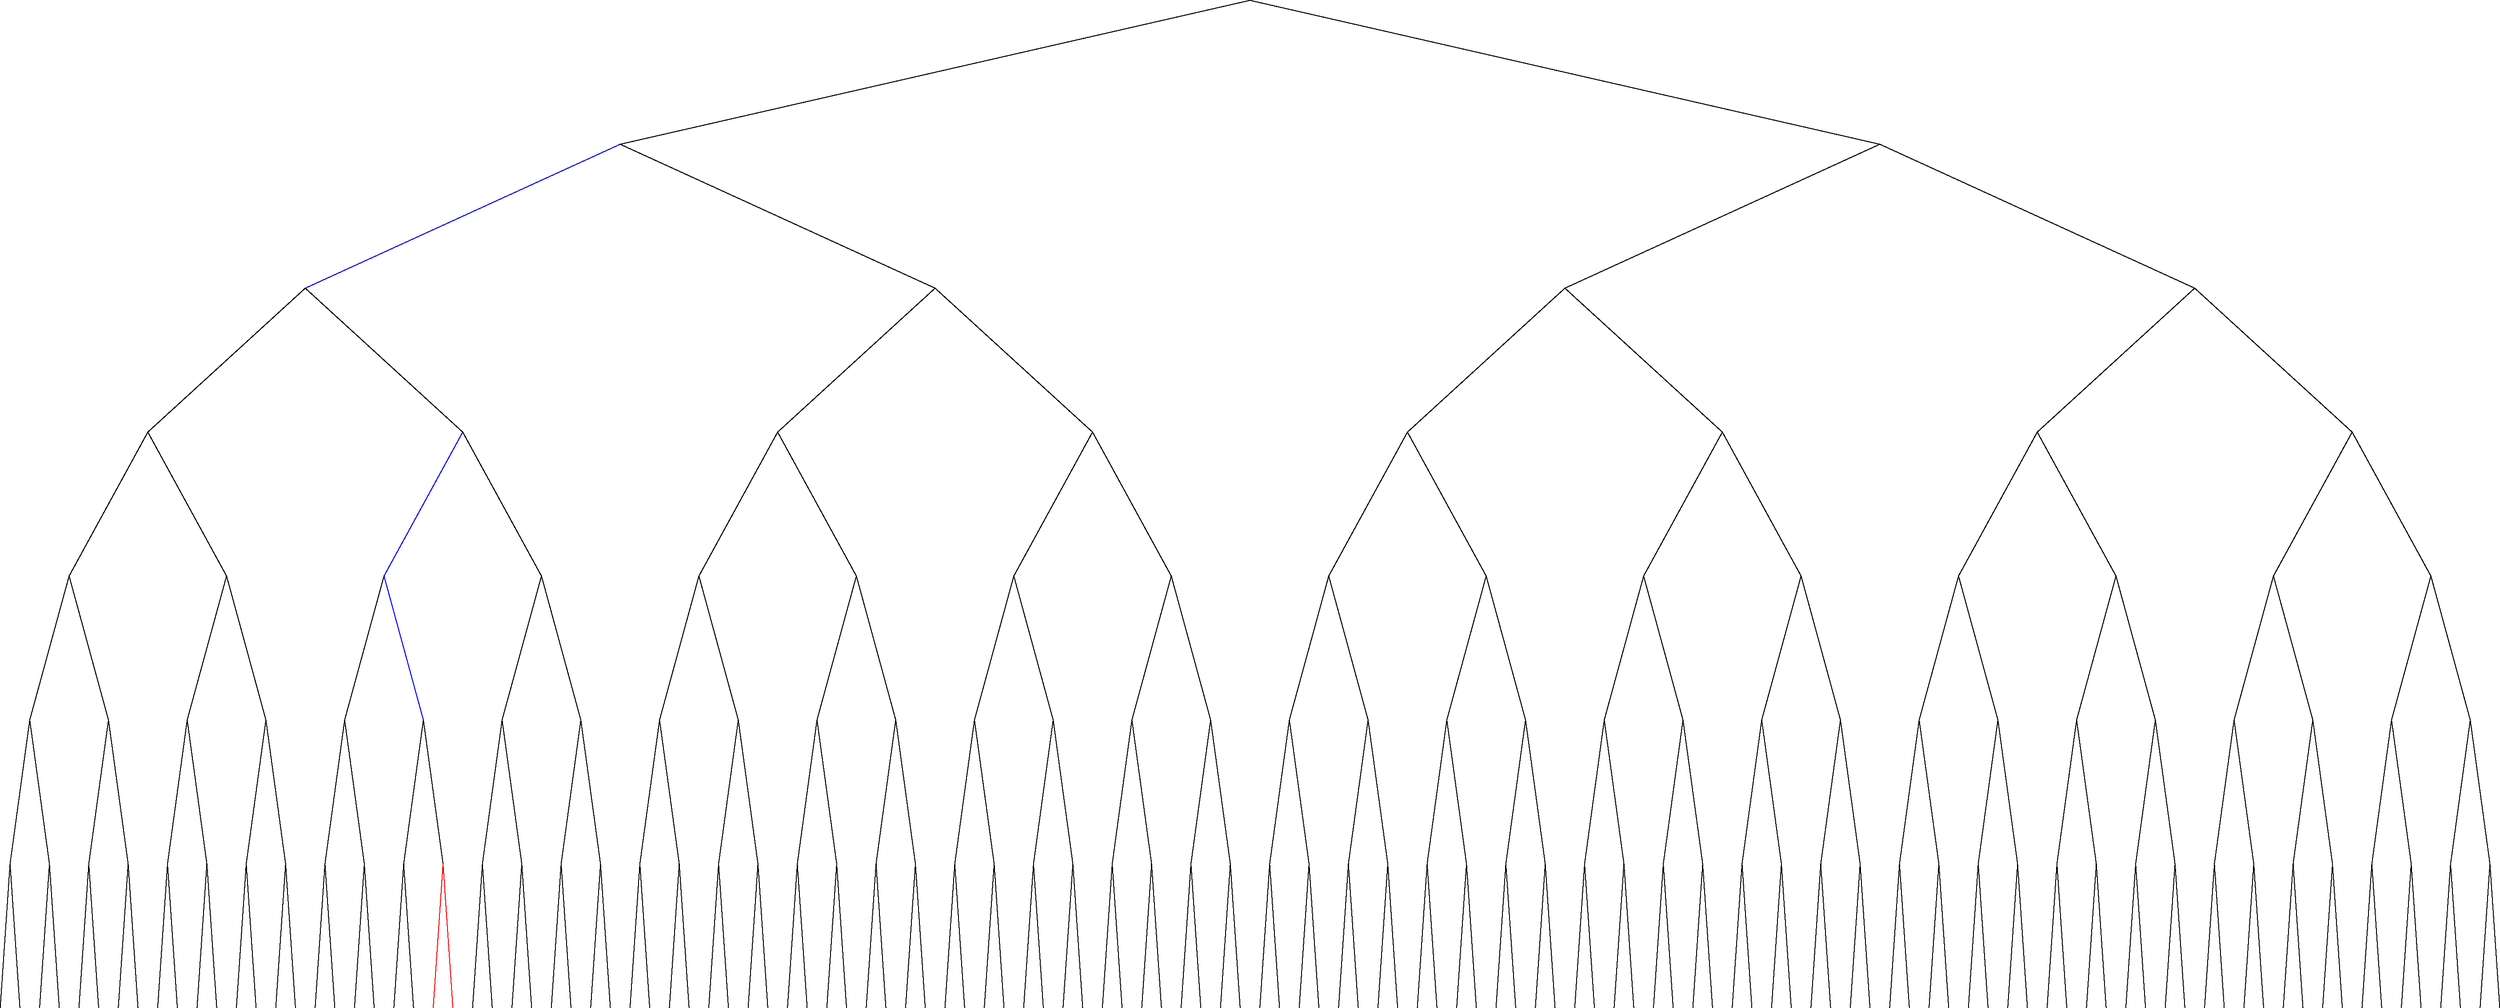 
unitsize(10cm);

int levels = 7;
real h  = 4;
real lh = h / levels;
int[] rds = {//2*37, 4*37, 4*37+1,
             4*37+2,4*37+3};

 /*int[] bls = {  4,      6,
             16,18,  24,26,
             33,37,  49,53,};
             */
int[] bls = {4,18,37};
int[] mkRDS() {
    int[] rs = {};
    int[] roots = {33,37,49,53};
    for(int i = 0; i < roots.length; ++i) {
        int r = roots[i];
        int[] b = {2*r, 4*r, 4*r+1, 2*r+1, 4*r+2, 4*r+3};
        rs.append(b);
    }
    return rs;
}
// int[] rds = mkRDS();

bool isH(int i, int[] a) {
    for(int j = 0; j < a.length; ++j) {
        if(i == a[j]) {
            return true;
        }
    }
    return false;
}

void tree(int n, pair o, real w, int id) {
    if(n == 0) {
        return;
    }
    
    pair pl = (o.x - w/4, o.y - lh);
    pair pr = (o.x + w/4, o.y - lh);
    if(isH(2*id, bls)) {
        draw(o -- pl, blue);
    } else if (isH(2*id, rds)) {
        draw(o -- pl, red);
    } else {
        draw(o -- pl);
    }
    if(isH(2*id + 1, bls)) {
        draw(o -- pr, blue);
    } else if (isH(2*id + 1, rds)) {
        draw(o -- pr, red);
    } else {
        draw(o -- pr);
    }

    tree(n-1, pl, w/2, 2*id);
    tree(n-1, pr, w/2, 2*id + 1);
}

tree(levels, (0,0), 10, 1);

